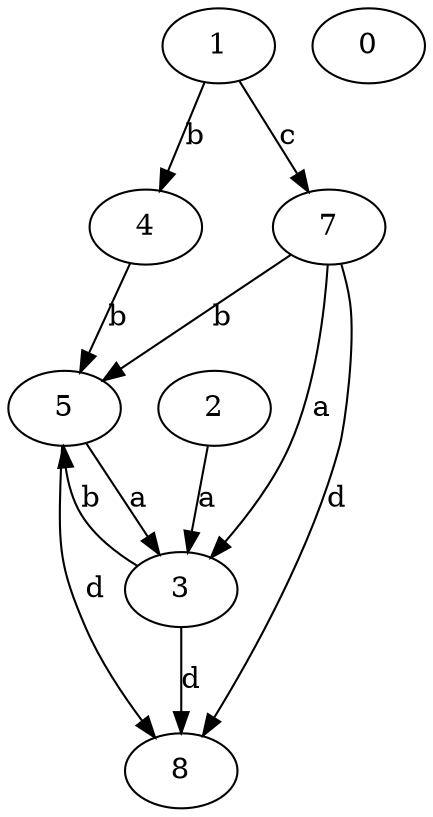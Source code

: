 strict digraph  {
1;
2;
3;
4;
5;
0;
7;
8;
1 -> 4  [label=b];
1 -> 7  [label=c];
2 -> 3  [label=a];
3 -> 5  [label=b];
3 -> 8  [label=d];
4 -> 5  [label=b];
5 -> 3  [label=a];
5 -> 8  [label=d];
7 -> 3  [label=a];
7 -> 5  [label=b];
7 -> 8  [label=d];
}
